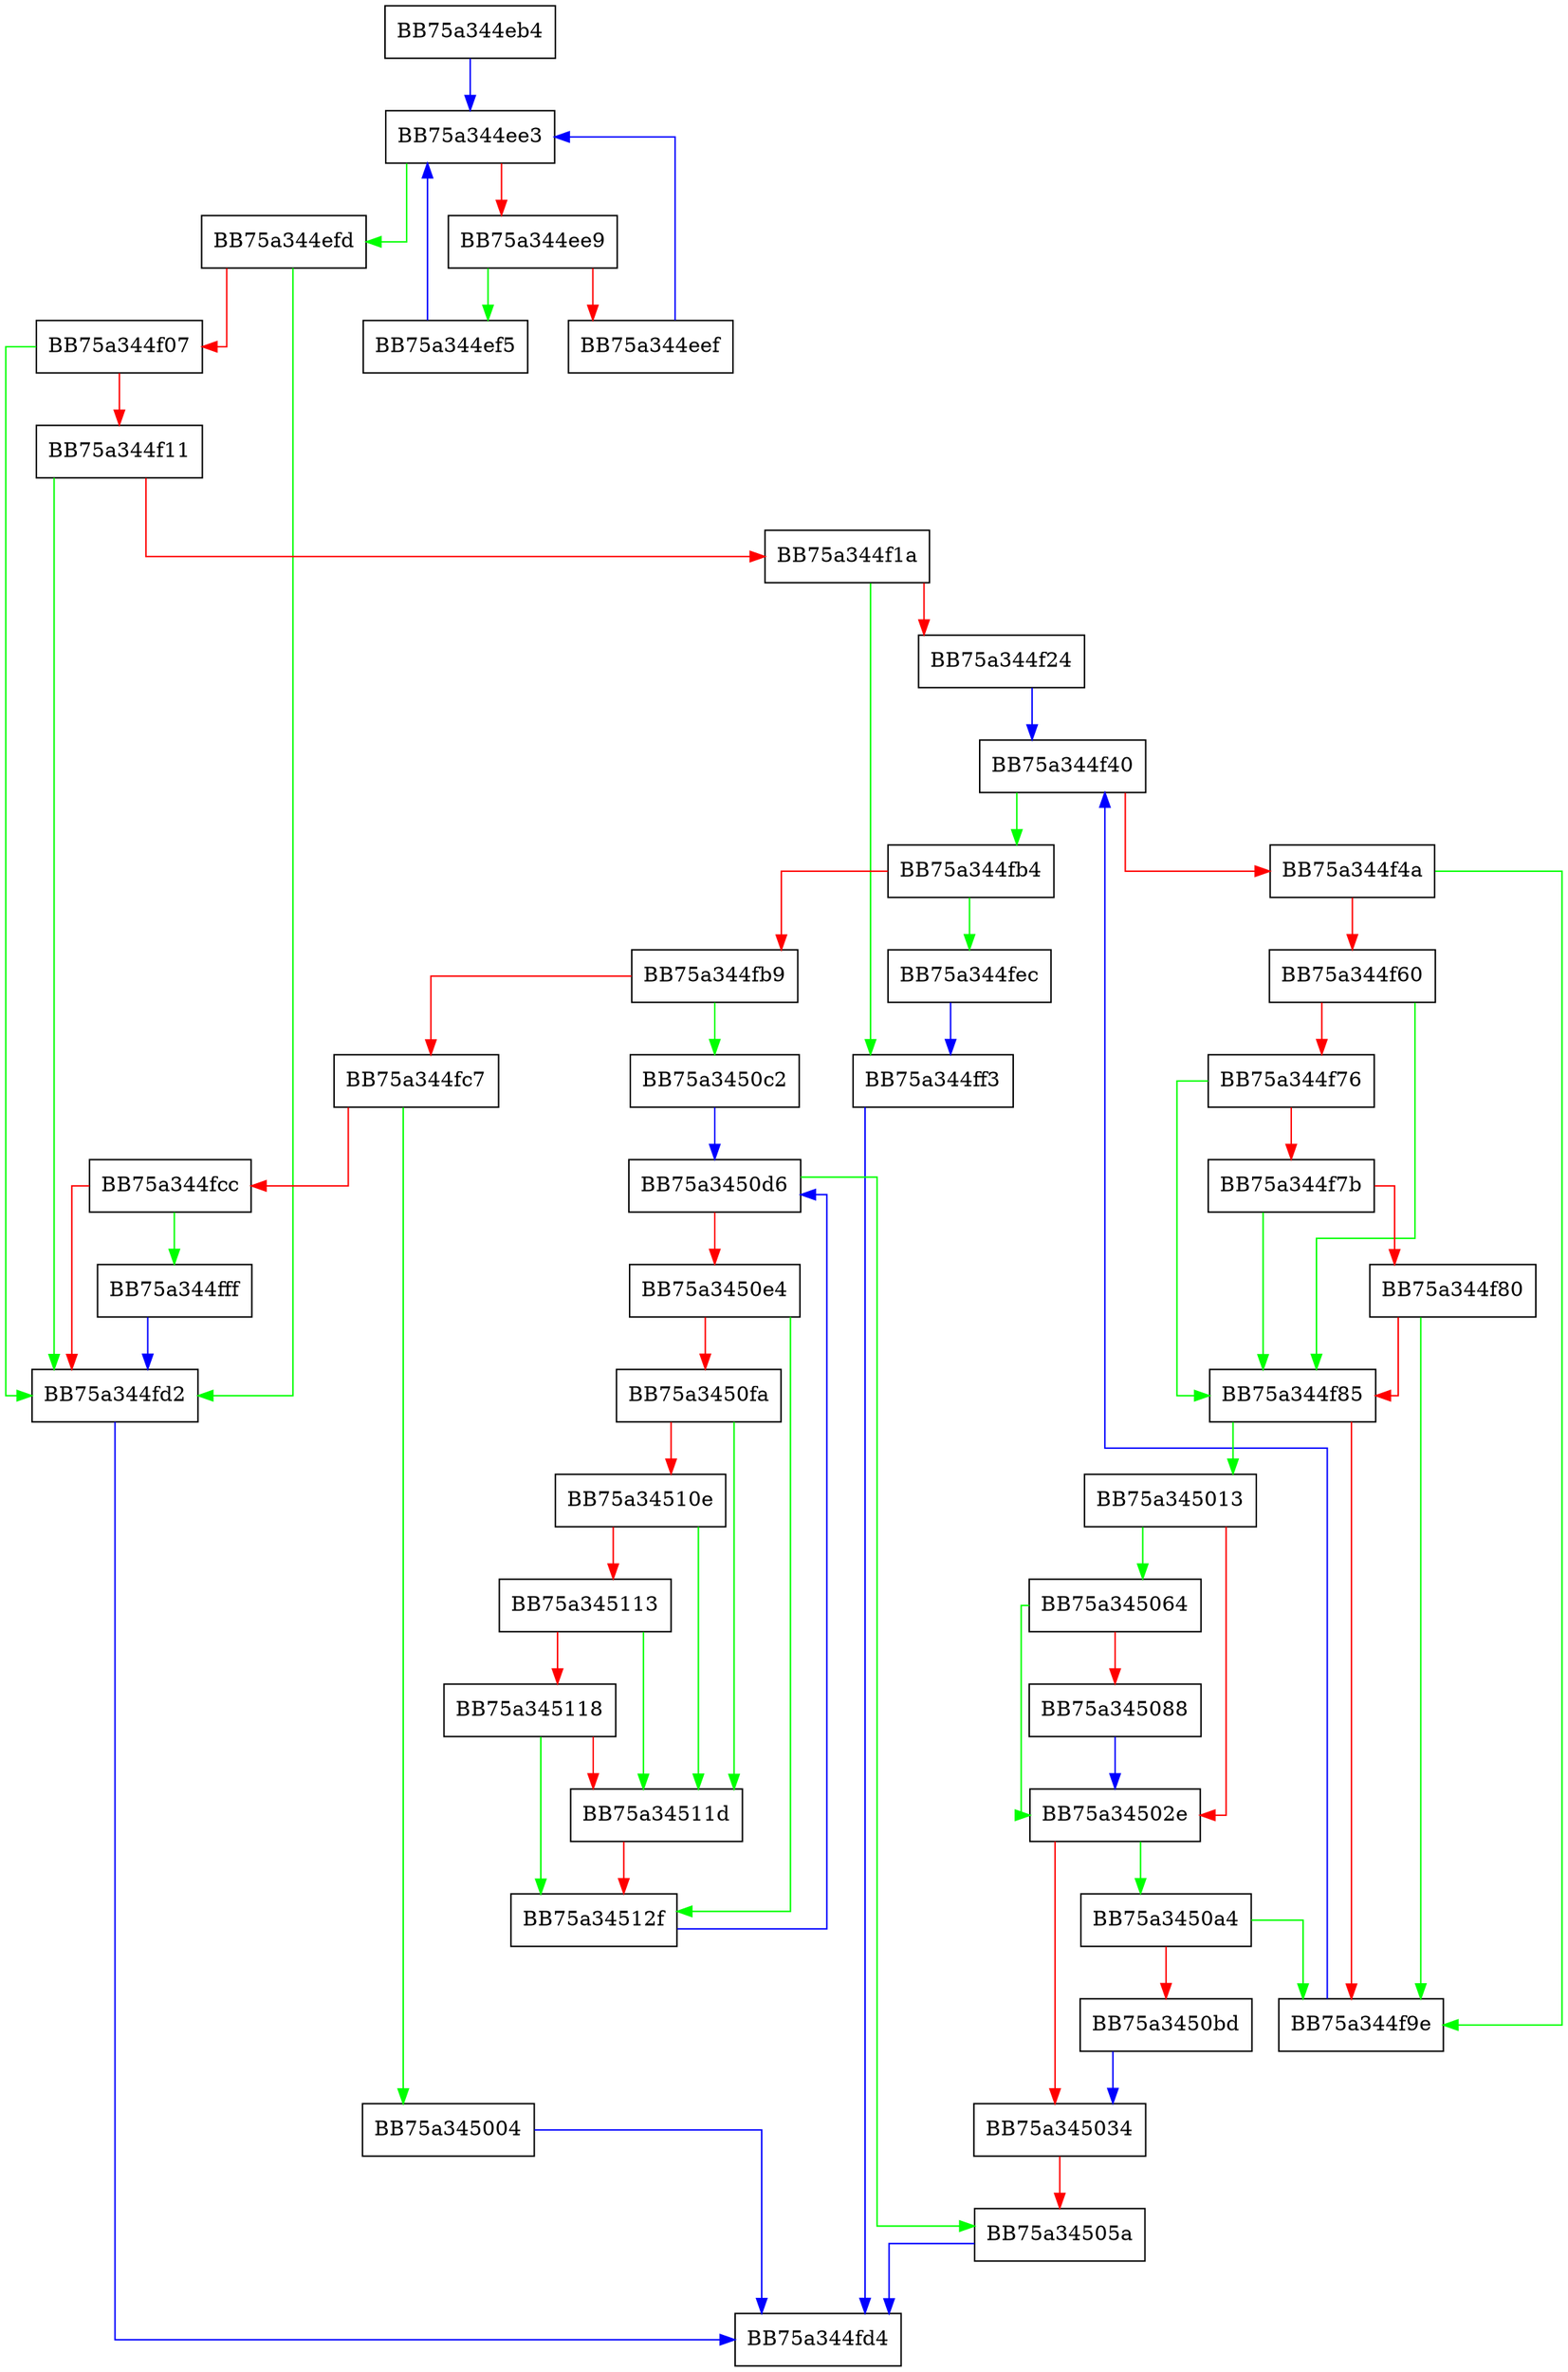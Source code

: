 digraph performWait {
  node [shape="box"];
  graph [splines=ortho];
  BB75a344eb4 -> BB75a344ee3 [color="blue"];
  BB75a344ee3 -> BB75a344efd [color="green"];
  BB75a344ee3 -> BB75a344ee9 [color="red"];
  BB75a344ee9 -> BB75a344ef5 [color="green"];
  BB75a344ee9 -> BB75a344eef [color="red"];
  BB75a344eef -> BB75a344ee3 [color="blue"];
  BB75a344ef5 -> BB75a344ee3 [color="blue"];
  BB75a344efd -> BB75a344fd2 [color="green"];
  BB75a344efd -> BB75a344f07 [color="red"];
  BB75a344f07 -> BB75a344fd2 [color="green"];
  BB75a344f07 -> BB75a344f11 [color="red"];
  BB75a344f11 -> BB75a344fd2 [color="green"];
  BB75a344f11 -> BB75a344f1a [color="red"];
  BB75a344f1a -> BB75a344ff3 [color="green"];
  BB75a344f1a -> BB75a344f24 [color="red"];
  BB75a344f24 -> BB75a344f40 [color="blue"];
  BB75a344f40 -> BB75a344fb4 [color="green"];
  BB75a344f40 -> BB75a344f4a [color="red"];
  BB75a344f4a -> BB75a344f9e [color="green"];
  BB75a344f4a -> BB75a344f60 [color="red"];
  BB75a344f60 -> BB75a344f85 [color="green"];
  BB75a344f60 -> BB75a344f76 [color="red"];
  BB75a344f76 -> BB75a344f85 [color="green"];
  BB75a344f76 -> BB75a344f7b [color="red"];
  BB75a344f7b -> BB75a344f85 [color="green"];
  BB75a344f7b -> BB75a344f80 [color="red"];
  BB75a344f80 -> BB75a344f9e [color="green"];
  BB75a344f80 -> BB75a344f85 [color="red"];
  BB75a344f85 -> BB75a345013 [color="green"];
  BB75a344f85 -> BB75a344f9e [color="red"];
  BB75a344f9e -> BB75a344f40 [color="blue"];
  BB75a344fb4 -> BB75a344fec [color="green"];
  BB75a344fb4 -> BB75a344fb9 [color="red"];
  BB75a344fb9 -> BB75a3450c2 [color="green"];
  BB75a344fb9 -> BB75a344fc7 [color="red"];
  BB75a344fc7 -> BB75a345004 [color="green"];
  BB75a344fc7 -> BB75a344fcc [color="red"];
  BB75a344fcc -> BB75a344fff [color="green"];
  BB75a344fcc -> BB75a344fd2 [color="red"];
  BB75a344fd2 -> BB75a344fd4 [color="blue"];
  BB75a344fec -> BB75a344ff3 [color="blue"];
  BB75a344ff3 -> BB75a344fd4 [color="blue"];
  BB75a344fff -> BB75a344fd2 [color="blue"];
  BB75a345004 -> BB75a344fd4 [color="blue"];
  BB75a345013 -> BB75a345064 [color="green"];
  BB75a345013 -> BB75a34502e [color="red"];
  BB75a34502e -> BB75a3450a4 [color="green"];
  BB75a34502e -> BB75a345034 [color="red"];
  BB75a345034 -> BB75a34505a [color="red"];
  BB75a34505a -> BB75a344fd4 [color="blue"];
  BB75a345064 -> BB75a34502e [color="green"];
  BB75a345064 -> BB75a345088 [color="red"];
  BB75a345088 -> BB75a34502e [color="blue"];
  BB75a3450a4 -> BB75a344f9e [color="green"];
  BB75a3450a4 -> BB75a3450bd [color="red"];
  BB75a3450bd -> BB75a345034 [color="blue"];
  BB75a3450c2 -> BB75a3450d6 [color="blue"];
  BB75a3450d6 -> BB75a34505a [color="green"];
  BB75a3450d6 -> BB75a3450e4 [color="red"];
  BB75a3450e4 -> BB75a34512f [color="green"];
  BB75a3450e4 -> BB75a3450fa [color="red"];
  BB75a3450fa -> BB75a34511d [color="green"];
  BB75a3450fa -> BB75a34510e [color="red"];
  BB75a34510e -> BB75a34511d [color="green"];
  BB75a34510e -> BB75a345113 [color="red"];
  BB75a345113 -> BB75a34511d [color="green"];
  BB75a345113 -> BB75a345118 [color="red"];
  BB75a345118 -> BB75a34512f [color="green"];
  BB75a345118 -> BB75a34511d [color="red"];
  BB75a34511d -> BB75a34512f [color="red"];
  BB75a34512f -> BB75a3450d6 [color="blue"];
}